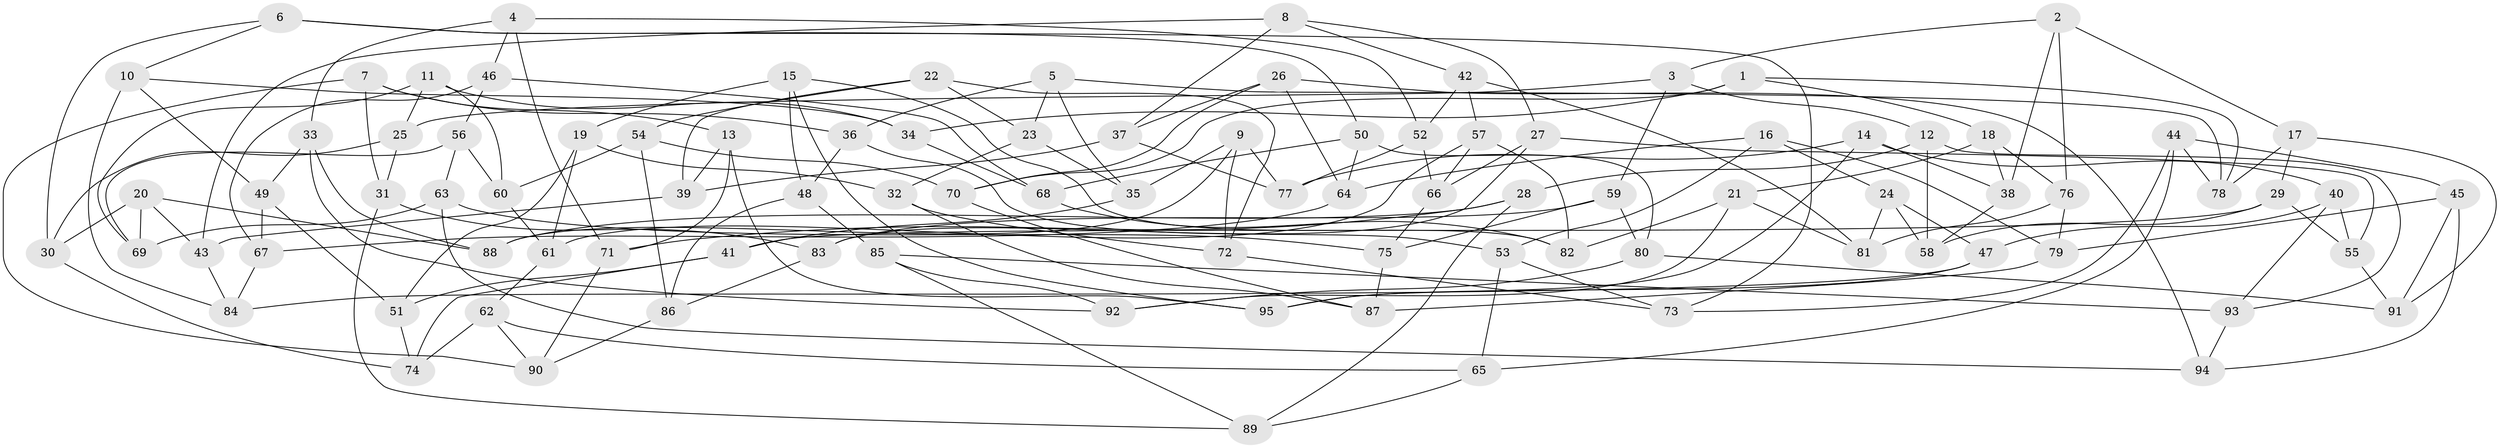 // Generated by graph-tools (version 1.1) at 2025/50/03/09/25 03:50:51]
// undirected, 95 vertices, 190 edges
graph export_dot {
graph [start="1"]
  node [color=gray90,style=filled];
  1;
  2;
  3;
  4;
  5;
  6;
  7;
  8;
  9;
  10;
  11;
  12;
  13;
  14;
  15;
  16;
  17;
  18;
  19;
  20;
  21;
  22;
  23;
  24;
  25;
  26;
  27;
  28;
  29;
  30;
  31;
  32;
  33;
  34;
  35;
  36;
  37;
  38;
  39;
  40;
  41;
  42;
  43;
  44;
  45;
  46;
  47;
  48;
  49;
  50;
  51;
  52;
  53;
  54;
  55;
  56;
  57;
  58;
  59;
  60;
  61;
  62;
  63;
  64;
  65;
  66;
  67;
  68;
  69;
  70;
  71;
  72;
  73;
  74;
  75;
  76;
  77;
  78;
  79;
  80;
  81;
  82;
  83;
  84;
  85;
  86;
  87;
  88;
  89;
  90;
  91;
  92;
  93;
  94;
  95;
  1 -- 34;
  1 -- 70;
  1 -- 78;
  1 -- 18;
  2 -- 76;
  2 -- 38;
  2 -- 3;
  2 -- 17;
  3 -- 25;
  3 -- 59;
  3 -- 12;
  4 -- 71;
  4 -- 33;
  4 -- 46;
  4 -- 52;
  5 -- 78;
  5 -- 23;
  5 -- 36;
  5 -- 35;
  6 -- 30;
  6 -- 50;
  6 -- 10;
  6 -- 73;
  7 -- 13;
  7 -- 36;
  7 -- 31;
  7 -- 90;
  8 -- 43;
  8 -- 27;
  8 -- 37;
  8 -- 42;
  9 -- 35;
  9 -- 77;
  9 -- 72;
  9 -- 88;
  10 -- 34;
  10 -- 84;
  10 -- 49;
  11 -- 69;
  11 -- 60;
  11 -- 25;
  11 -- 34;
  12 -- 93;
  12 -- 28;
  12 -- 58;
  13 -- 71;
  13 -- 39;
  13 -- 95;
  14 -- 77;
  14 -- 40;
  14 -- 38;
  14 -- 95;
  15 -- 95;
  15 -- 19;
  15 -- 82;
  15 -- 48;
  16 -- 53;
  16 -- 79;
  16 -- 64;
  16 -- 24;
  17 -- 91;
  17 -- 78;
  17 -- 29;
  18 -- 38;
  18 -- 76;
  18 -- 21;
  19 -- 51;
  19 -- 32;
  19 -- 61;
  20 -- 69;
  20 -- 88;
  20 -- 43;
  20 -- 30;
  21 -- 81;
  21 -- 82;
  21 -- 92;
  22 -- 54;
  22 -- 72;
  22 -- 39;
  22 -- 23;
  23 -- 35;
  23 -- 32;
  24 -- 58;
  24 -- 81;
  24 -- 47;
  25 -- 31;
  25 -- 30;
  26 -- 70;
  26 -- 94;
  26 -- 64;
  26 -- 37;
  27 -- 66;
  27 -- 55;
  27 -- 83;
  28 -- 71;
  28 -- 88;
  28 -- 89;
  29 -- 58;
  29 -- 55;
  29 -- 41;
  30 -- 74;
  31 -- 83;
  31 -- 89;
  32 -- 72;
  32 -- 87;
  33 -- 88;
  33 -- 92;
  33 -- 49;
  34 -- 68;
  35 -- 41;
  36 -- 48;
  36 -- 53;
  37 -- 77;
  37 -- 39;
  38 -- 58;
  39 -- 43;
  40 -- 93;
  40 -- 47;
  40 -- 55;
  41 -- 51;
  41 -- 74;
  42 -- 57;
  42 -- 81;
  42 -- 52;
  43 -- 84;
  44 -- 73;
  44 -- 45;
  44 -- 65;
  44 -- 78;
  45 -- 79;
  45 -- 94;
  45 -- 91;
  46 -- 68;
  46 -- 67;
  46 -- 56;
  47 -- 95;
  47 -- 84;
  48 -- 85;
  48 -- 86;
  49 -- 67;
  49 -- 51;
  50 -- 64;
  50 -- 80;
  50 -- 68;
  51 -- 74;
  52 -- 66;
  52 -- 77;
  53 -- 65;
  53 -- 73;
  54 -- 86;
  54 -- 70;
  54 -- 60;
  55 -- 91;
  56 -- 69;
  56 -- 63;
  56 -- 60;
  57 -- 66;
  57 -- 82;
  57 -- 61;
  59 -- 75;
  59 -- 80;
  59 -- 83;
  60 -- 61;
  61 -- 62;
  62 -- 65;
  62 -- 74;
  62 -- 90;
  63 -- 75;
  63 -- 69;
  63 -- 94;
  64 -- 67;
  65 -- 89;
  66 -- 75;
  67 -- 84;
  68 -- 82;
  70 -- 87;
  71 -- 90;
  72 -- 73;
  75 -- 87;
  76 -- 81;
  76 -- 79;
  79 -- 87;
  80 -- 92;
  80 -- 91;
  83 -- 86;
  85 -- 89;
  85 -- 93;
  85 -- 92;
  86 -- 90;
  93 -- 94;
}
